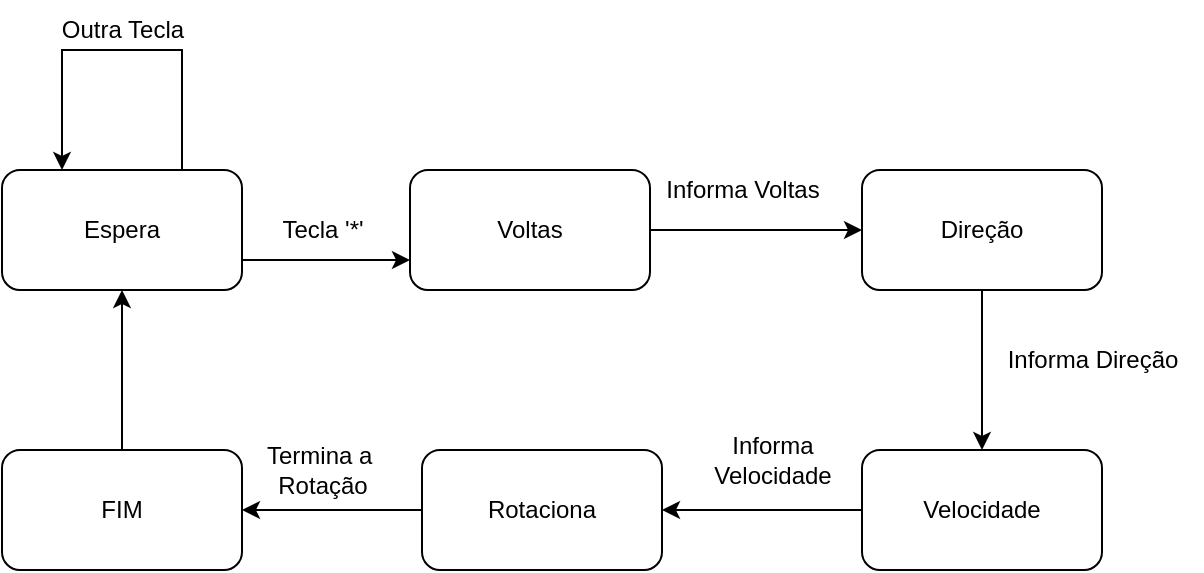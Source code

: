 <mxfile version="20.5.3" type="github">
  <diagram id="VD_jXr4xKJXLZA4EowRH" name="Página-1">
    <mxGraphModel dx="1038" dy="543" grid="1" gridSize="10" guides="1" tooltips="1" connect="1" arrows="1" fold="1" page="1" pageScale="1" pageWidth="827" pageHeight="1169" math="0" shadow="0">
      <root>
        <mxCell id="0" />
        <mxCell id="1" parent="0" />
        <mxCell id="A-yhreUbUX_pPKDfRh7y-4" style="edgeStyle=orthogonalEdgeStyle;rounded=0;orthogonalLoop=1;jettySize=auto;html=1;exitX=1;exitY=0.75;exitDx=0;exitDy=0;entryX=0;entryY=0.75;entryDx=0;entryDy=0;" parent="1" source="A-yhreUbUX_pPKDfRh7y-1" target="A-yhreUbUX_pPKDfRh7y-5" edge="1">
          <mxGeometry relative="1" as="geometry">
            <mxPoint x="330" y="145" as="targetPoint" />
          </mxGeometry>
        </mxCell>
        <mxCell id="A-yhreUbUX_pPKDfRh7y-1" value="Espera" style="rounded=1;whiteSpace=wrap;html=1;" parent="1" vertex="1">
          <mxGeometry x="150" y="100" width="120" height="60" as="geometry" />
        </mxCell>
        <mxCell id="ixrurzRMmdRN6aBdF53e-2" style="edgeStyle=orthogonalEdgeStyle;rounded=0;orthogonalLoop=1;jettySize=auto;html=1;exitX=1;exitY=0.5;exitDx=0;exitDy=0;entryX=0;entryY=0.5;entryDx=0;entryDy=0;" parent="1" source="A-yhreUbUX_pPKDfRh7y-5" target="A-yhreUbUX_pPKDfRh7y-6" edge="1">
          <mxGeometry relative="1" as="geometry" />
        </mxCell>
        <mxCell id="A-yhreUbUX_pPKDfRh7y-5" value="Voltas" style="rounded=1;whiteSpace=wrap;html=1;" parent="1" vertex="1">
          <mxGeometry x="354" y="100" width="120" height="60" as="geometry" />
        </mxCell>
        <mxCell id="ixrurzRMmdRN6aBdF53e-3" style="edgeStyle=orthogonalEdgeStyle;rounded=0;orthogonalLoop=1;jettySize=auto;html=1;exitX=0.5;exitY=1;exitDx=0;exitDy=0;entryX=0.5;entryY=0;entryDx=0;entryDy=0;" parent="1" source="A-yhreUbUX_pPKDfRh7y-6" target="A-yhreUbUX_pPKDfRh7y-7" edge="1">
          <mxGeometry relative="1" as="geometry" />
        </mxCell>
        <mxCell id="A-yhreUbUX_pPKDfRh7y-6" value="Direção" style="rounded=1;whiteSpace=wrap;html=1;" parent="1" vertex="1">
          <mxGeometry x="580" y="100" width="120" height="60" as="geometry" />
        </mxCell>
        <mxCell id="ixrurzRMmdRN6aBdF53e-4" style="edgeStyle=orthogonalEdgeStyle;rounded=0;orthogonalLoop=1;jettySize=auto;html=1;entryX=1;entryY=0.5;entryDx=0;entryDy=0;" parent="1" source="A-yhreUbUX_pPKDfRh7y-7" target="A-yhreUbUX_pPKDfRh7y-8" edge="1">
          <mxGeometry relative="1" as="geometry" />
        </mxCell>
        <mxCell id="A-yhreUbUX_pPKDfRh7y-7" value="Velocidade" style="rounded=1;whiteSpace=wrap;html=1;" parent="1" vertex="1">
          <mxGeometry x="580" y="240" width="120" height="60" as="geometry" />
        </mxCell>
        <mxCell id="ixrurzRMmdRN6aBdF53e-19" style="edgeStyle=orthogonalEdgeStyle;rounded=0;orthogonalLoop=1;jettySize=auto;html=1;entryX=1;entryY=0.5;entryDx=0;entryDy=0;" parent="1" source="A-yhreUbUX_pPKDfRh7y-8" target="ixrurzRMmdRN6aBdF53e-1" edge="1">
          <mxGeometry relative="1" as="geometry" />
        </mxCell>
        <mxCell id="A-yhreUbUX_pPKDfRh7y-8" value="Rotaciona" style="rounded=1;whiteSpace=wrap;html=1;" parent="1" vertex="1">
          <mxGeometry x="360" y="240" width="120" height="60" as="geometry" />
        </mxCell>
        <mxCell id="ixrurzRMmdRN6aBdF53e-6" style="edgeStyle=orthogonalEdgeStyle;rounded=0;orthogonalLoop=1;jettySize=auto;html=1;exitX=0.5;exitY=0;exitDx=0;exitDy=0;entryX=0.5;entryY=1;entryDx=0;entryDy=0;" parent="1" source="ixrurzRMmdRN6aBdF53e-1" target="A-yhreUbUX_pPKDfRh7y-1" edge="1">
          <mxGeometry relative="1" as="geometry" />
        </mxCell>
        <mxCell id="ixrurzRMmdRN6aBdF53e-1" value="FIM" style="rounded=1;whiteSpace=wrap;html=1;" parent="1" vertex="1">
          <mxGeometry x="150" y="240" width="120" height="60" as="geometry" />
        </mxCell>
        <mxCell id="ixrurzRMmdRN6aBdF53e-7" style="edgeStyle=orthogonalEdgeStyle;rounded=0;orthogonalLoop=1;jettySize=auto;html=1;exitX=0.75;exitY=0;exitDx=0;exitDy=0;entryX=0.25;entryY=0;entryDx=0;entryDy=0;" parent="1" source="A-yhreUbUX_pPKDfRh7y-1" target="A-yhreUbUX_pPKDfRh7y-1" edge="1">
          <mxGeometry relative="1" as="geometry">
            <Array as="points">
              <mxPoint x="240" y="40" />
              <mxPoint x="180" y="40" />
            </Array>
          </mxGeometry>
        </mxCell>
        <mxCell id="ixrurzRMmdRN6aBdF53e-8" value="Outra Tecla" style="text;html=1;align=center;verticalAlign=middle;resizable=0;points=[];autosize=1;strokeColor=none;fillColor=none;" parent="1" vertex="1">
          <mxGeometry x="170" y="15" width="80" height="30" as="geometry" />
        </mxCell>
        <mxCell id="ixrurzRMmdRN6aBdF53e-9" value="Tecla &#39;*&#39;" style="text;html=1;align=center;verticalAlign=middle;resizable=0;points=[];autosize=1;strokeColor=none;fillColor=none;" parent="1" vertex="1">
          <mxGeometry x="280" y="115" width="60" height="30" as="geometry" />
        </mxCell>
        <mxCell id="ixrurzRMmdRN6aBdF53e-10" value="Informa Voltas" style="text;html=1;align=center;verticalAlign=middle;resizable=0;points=[];autosize=1;strokeColor=none;fillColor=none;" parent="1" vertex="1">
          <mxGeometry x="470" y="95" width="100" height="30" as="geometry" />
        </mxCell>
        <mxCell id="ixrurzRMmdRN6aBdF53e-11" value="Informa Direção" style="text;html=1;align=center;verticalAlign=middle;resizable=0;points=[];autosize=1;strokeColor=none;fillColor=none;" parent="1" vertex="1">
          <mxGeometry x="640" y="180" width="110" height="30" as="geometry" />
        </mxCell>
        <mxCell id="ixrurzRMmdRN6aBdF53e-12" value="Informa &lt;br&gt;Velocidade" style="text;html=1;align=center;verticalAlign=middle;resizable=0;points=[];autosize=1;strokeColor=none;fillColor=none;" parent="1" vertex="1">
          <mxGeometry x="495" y="225" width="80" height="40" as="geometry" />
        </mxCell>
        <mxCell id="ixrurzRMmdRN6aBdF53e-20" value="Termina a&amp;nbsp;&lt;br&gt;Rotação" style="text;html=1;align=center;verticalAlign=middle;resizable=0;points=[];autosize=1;strokeColor=none;fillColor=none;" parent="1" vertex="1">
          <mxGeometry x="270" y="230" width="80" height="40" as="geometry" />
        </mxCell>
      </root>
    </mxGraphModel>
  </diagram>
</mxfile>
